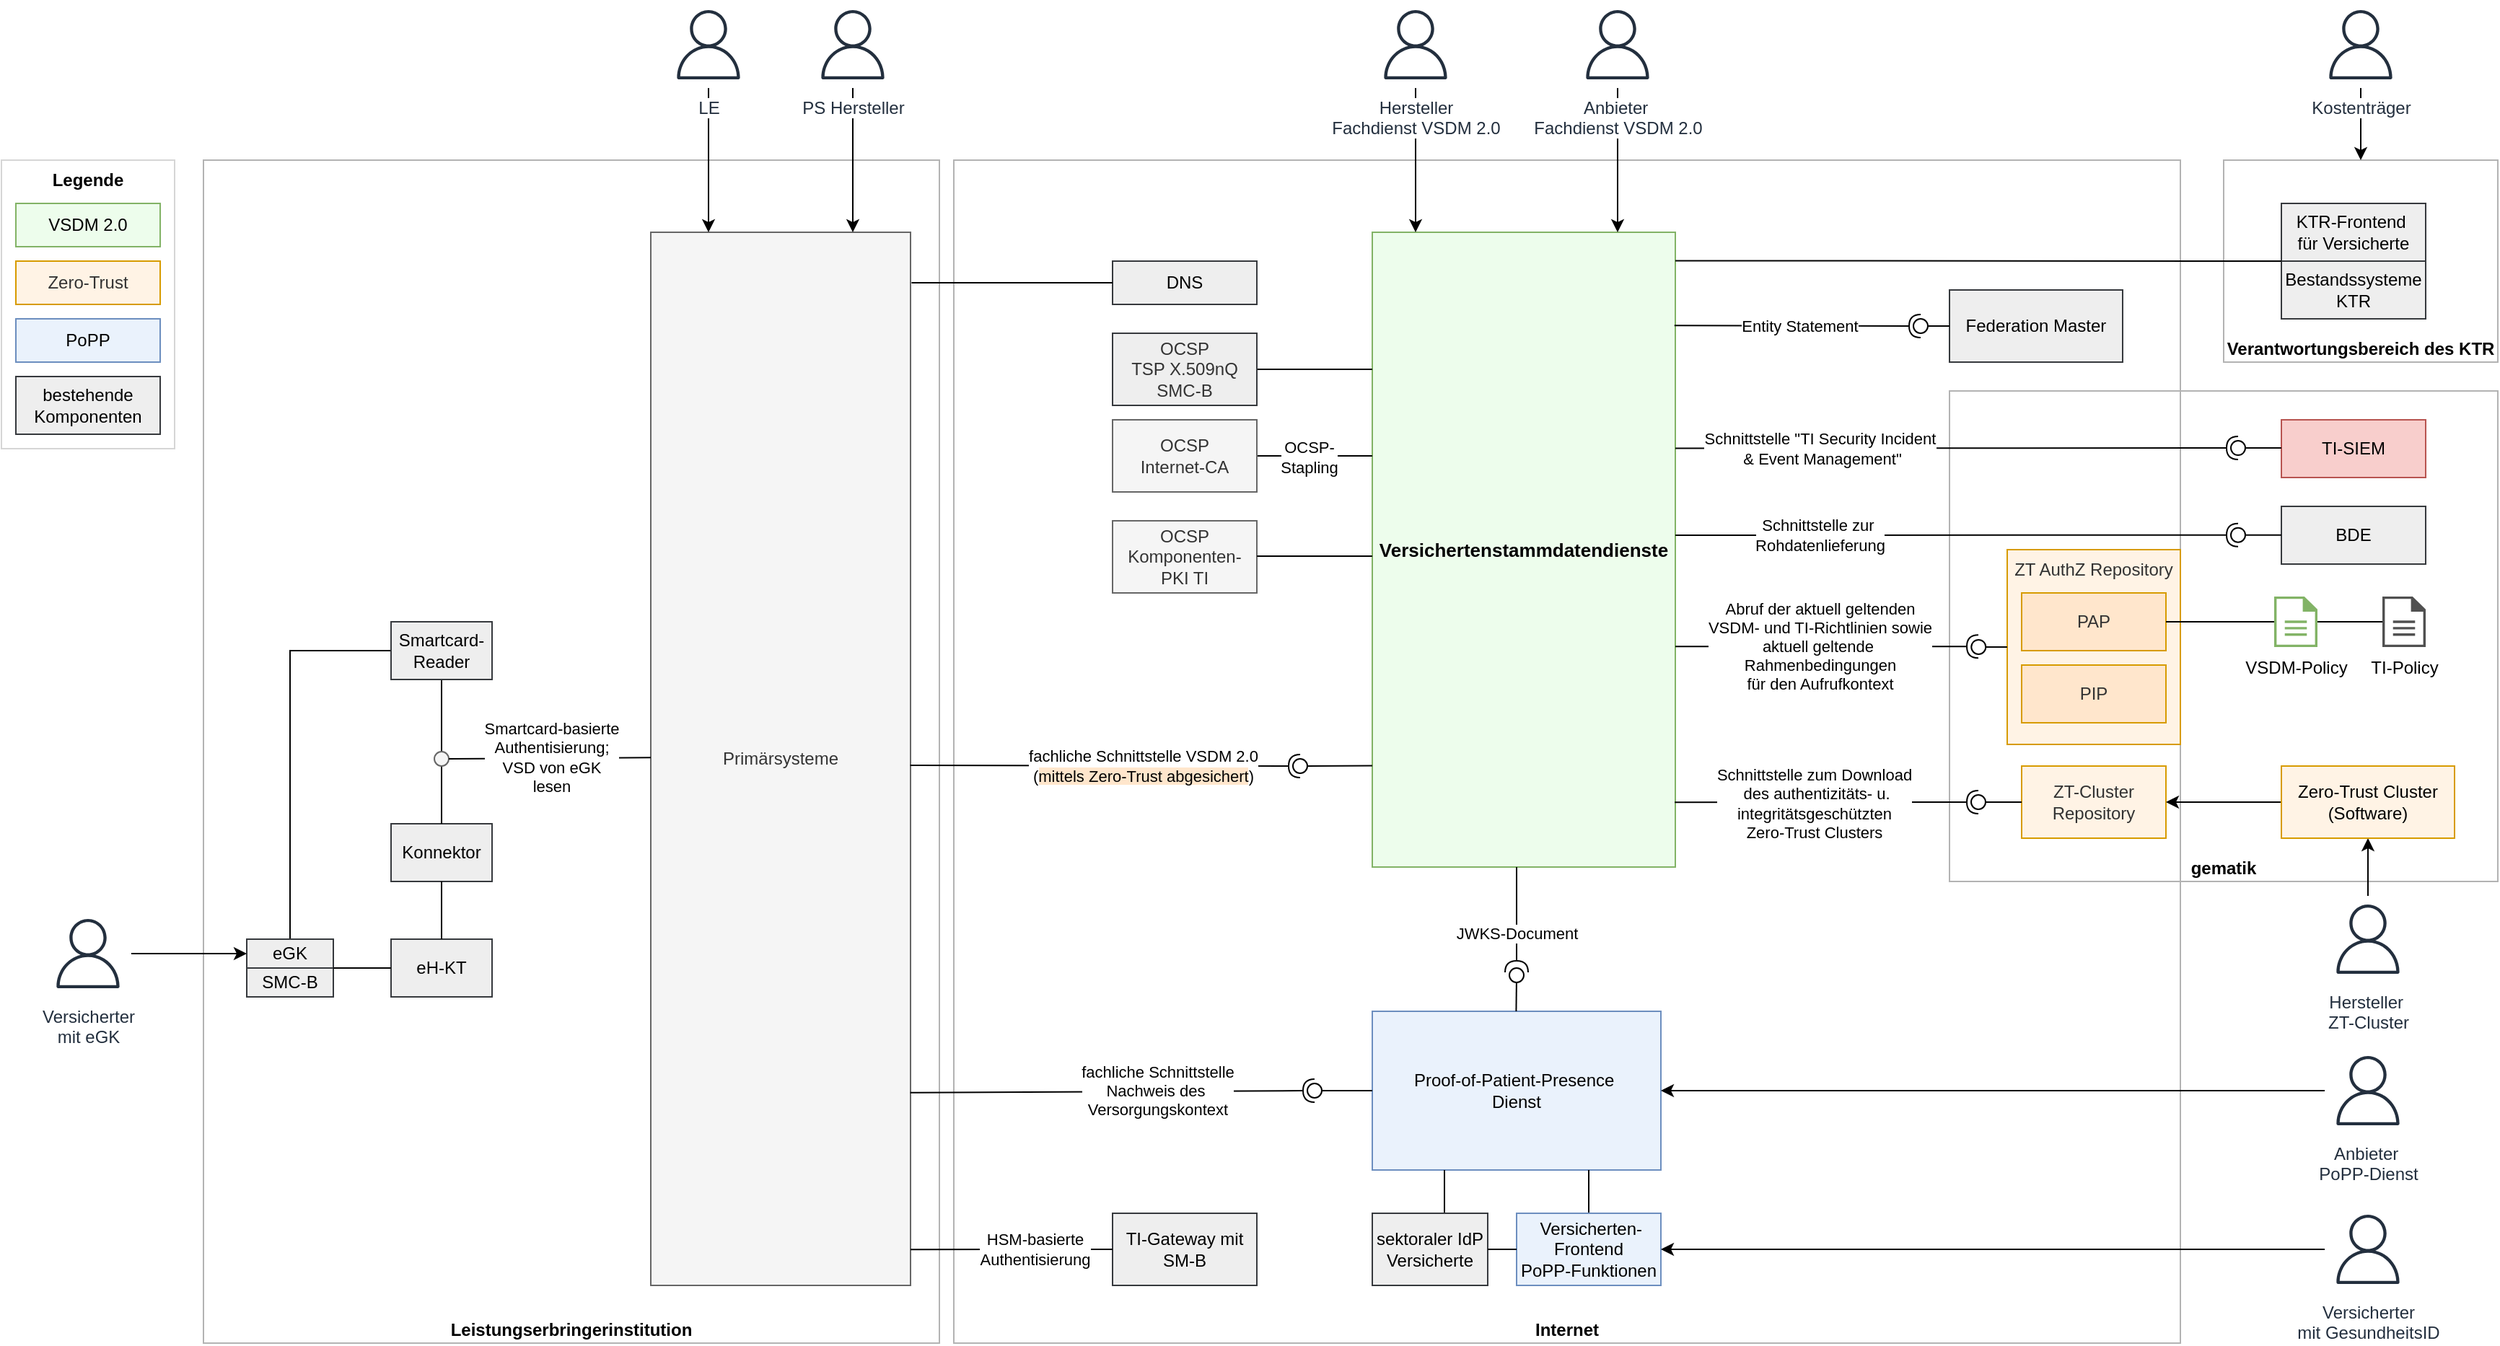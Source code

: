 <?xml version="1.0" encoding="UTF-8"?>
<mxfile version="24.7.17">
  <diagram id="Ito_MyNbZtN8Uy-qMeaC" name="Seite-1">
    <mxGraphModel dx="1659" dy="320" grid="1" gridSize="10" guides="1" tooltips="1" connect="1" arrows="1" fold="1" page="0" pageScale="1" pageWidth="827" pageHeight="1169" math="0" shadow="0">
      <root>
        <mxCell id="0" />
        <mxCell id="1" parent="0" />
        <mxCell id="FyHCh8bEskAlY5_nFXaD-1" value="&lt;b&gt;Internet&lt;/b&gt;" style="rounded=0;whiteSpace=wrap;html=1;fillColor=none;verticalAlign=bottom;strokeColor=#B3B3B3;" parent="1" vertex="1">
          <mxGeometry x="320" y="580" width="850" height="820" as="geometry" />
        </mxCell>
        <mxCell id="7r3_GzcPA1Ff1srK4CZt-50" value="&lt;b&gt;gematik&lt;/b&gt;" style="rounded=0;whiteSpace=wrap;html=1;fillColor=none;verticalAlign=bottom;strokeColor=#B3B3B3;align=center;" parent="1" vertex="1">
          <mxGeometry x="1010" y="740" width="380" height="340" as="geometry" />
        </mxCell>
        <mxCell id="7r3_GzcPA1Ff1srK4CZt-43" value="&lt;b&gt;Leistungserbringerinstitution&lt;/b&gt;" style="rounded=0;whiteSpace=wrap;html=1;fillColor=none;verticalAlign=bottom;strokeColor=#B3B3B3;" parent="1" vertex="1">
          <mxGeometry x="-200" y="580" width="510" height="820" as="geometry" />
        </mxCell>
        <mxCell id="4OYm2e_6WiD1Fyj-02Lt-1" value="&lt;b&gt;Verantwortungsbereich des KTR&lt;/b&gt;" style="rounded=0;whiteSpace=wrap;html=1;fillColor=none;verticalAlign=bottom;strokeColor=#B3B3B3;" parent="1" vertex="1">
          <mxGeometry x="1200" y="580" width="190" height="140" as="geometry" />
        </mxCell>
        <mxCell id="DJ1CTEhH9MOjnAV6Be49-39" value="Primärsysteme" style="rounded=0;whiteSpace=wrap;html=1;fillColor=#f5f5f5;strokeColor=#666666;verticalAlign=middle;fontColor=#333333;" parent="1" vertex="1">
          <mxGeometry x="110" y="630" width="180" height="730" as="geometry" />
        </mxCell>
        <mxCell id="DJ1CTEhH9MOjnAV6Be49-136" value="&lt;b style=&quot;font-size: 13px;&quot;&gt;Versichertenstammdatendienste&lt;/b&gt;" style="rounded=0;whiteSpace=wrap;html=1;fillColor=#EDFDEC;verticalAlign=middle;strokeColor=#82B366;strokeWidth=1;fontSize=13;" parent="1" vertex="1">
          <mxGeometry x="610" y="630" width="210" height="440" as="geometry" />
        </mxCell>
        <mxCell id="DJ1CTEhH9MOjnAV6Be49-88" value="" style="ellipse;whiteSpace=wrap;html=1;align=center;aspect=fixed;fillColor=none;strokeColor=none;resizable=0;perimeter=centerPerimeter;rotatable=0;allowArrows=0;points=[];outlineConnect=1;" parent="1" vertex="1">
          <mxGeometry x="135" y="910" width="10" height="10" as="geometry" />
        </mxCell>
        <mxCell id="DJ1CTEhH9MOjnAV6Be49-121" value="&lt;div&gt;Konnektor&lt;/div&gt;" style="rounded=0;whiteSpace=wrap;html=1;fillColor=#eeeeee;strokeColor=#36393d;" parent="1" vertex="1">
          <mxGeometry x="-70" y="1040" width="70" height="40" as="geometry" />
        </mxCell>
        <mxCell id="eo8h5L6wb77sOftwjsDa-3" value="" style="edgeStyle=orthogonalEdgeStyle;rounded=0;orthogonalLoop=1;jettySize=auto;html=1;entryX=0;entryY=0.5;entryDx=0;entryDy=0;endArrow=none;endFill=0;exitX=0.5;exitY=0;exitDx=0;exitDy=0;" parent="1" source="DJ1CTEhH9MOjnAV6Be49-124" target="eo8h5L6wb77sOftwjsDa-1" edge="1">
          <mxGeometry relative="1" as="geometry">
            <mxPoint x="-190.0" y="960" as="targetPoint" />
            <Array as="points">
              <mxPoint x="-140" y="920" />
            </Array>
            <mxPoint x="-360" y="1030" as="sourcePoint" />
          </mxGeometry>
        </mxCell>
        <mxCell id="DJ1CTEhH9MOjnAV6Be49-124" value="&lt;div&gt;eGK&lt;/div&gt;" style="rounded=0;whiteSpace=wrap;html=1;fillColor=#eeeeee;strokeColor=#36393d;" parent="1" vertex="1">
          <mxGeometry x="-170" y="1120" width="60" height="20" as="geometry" />
        </mxCell>
        <mxCell id="DJ1CTEhH9MOjnAV6Be49-125" value="&lt;div&gt;SMC-B&lt;/div&gt;" style="rounded=0;whiteSpace=wrap;html=1;fillColor=#eeeeee;strokeColor=#36393d;" parent="1" vertex="1">
          <mxGeometry x="-170" y="1140" width="60" height="20" as="geometry" />
        </mxCell>
        <mxCell id="DJ1CTEhH9MOjnAV6Be49-128" value="" style="edgeStyle=orthogonalEdgeStyle;rounded=0;orthogonalLoop=1;jettySize=auto;html=1;endArrow=none;endFill=0;exitX=0.5;exitY=0;exitDx=0;exitDy=0;entryX=0.5;entryY=1;entryDx=0;entryDy=0;" parent="1" source="DJ1CTEhH9MOjnAV6Be49-121" target="apQYNu_TYjRLpaY6OhPT-10" edge="1">
          <mxGeometry relative="1" as="geometry">
            <mxPoint x="90" y="1090" as="sourcePoint" />
            <mxPoint x="35" y="970" as="targetPoint" />
            <Array as="points">
              <mxPoint x="-35" y="1020" />
              <mxPoint x="-35" y="1020" />
            </Array>
          </mxGeometry>
        </mxCell>
        <mxCell id="DJ1CTEhH9MOjnAV6Be49-129" value="&lt;div&gt;TI-Gateway mit SM-B&lt;/div&gt;" style="rounded=0;whiteSpace=wrap;html=1;fillColor=#eeeeee;strokeColor=#36393d;" parent="1" vertex="1">
          <mxGeometry x="430" y="1310" width="100" height="50" as="geometry" />
        </mxCell>
        <mxCell id="DJ1CTEhH9MOjnAV6Be49-150" value="&lt;div&gt;KTR-Frontend&amp;nbsp;&lt;/div&gt;&lt;div&gt;für Versicherte&lt;/div&gt;" style="rounded=0;whiteSpace=wrap;html=1;fillColor=#eeeeee;strokeColor=#36393d;" parent="1" vertex="1">
          <mxGeometry x="1240" y="610" width="100" height="40" as="geometry" />
        </mxCell>
        <mxCell id="5G5OT7JSmFy8RFtV0Rsk-2" value="eH-KT" style="rounded=0;whiteSpace=wrap;html=1;fillColor=#eeeeee;strokeColor=#36393d;" parent="1" vertex="1">
          <mxGeometry x="-70" y="1120" width="70" height="40" as="geometry" />
        </mxCell>
        <mxCell id="_t8oclMrCzKPHawvDF4B-3" value="&lt;div&gt;Bestandssysteme&lt;/div&gt;&lt;div&gt;KTR&lt;/div&gt;" style="rounded=0;whiteSpace=wrap;html=1;fillColor=#eeeeee;strokeColor=#36393d;" parent="1" vertex="1">
          <mxGeometry x="1240" y="650" width="100" height="40" as="geometry" />
        </mxCell>
        <mxCell id="iwv0ETxdwZzR3giWEsvY-16" value="&lt;span style=&quot;font-weight: normal;&quot;&gt;Proof-of-Patient-Presence&amp;nbsp;&lt;/span&gt;&lt;div&gt;&lt;span style=&quot;font-weight: normal;&quot;&gt;Dienst&lt;/span&gt;&lt;/div&gt;" style="rounded=0;whiteSpace=wrap;html=1;fillColor=#EAF2FC;strokeColor=#6c8ebf;verticalAlign=middle;fontStyle=1" parent="1" vertex="1">
          <mxGeometry x="610" y="1170" width="200" height="110" as="geometry" />
        </mxCell>
        <mxCell id="iwv0ETxdwZzR3giWEsvY-18" value="" style="rounded=0;orthogonalLoop=1;jettySize=auto;html=1;endArrow=oval;endFill=0;sketch=0;sourcePerimeterSpacing=0;targetPerimeterSpacing=0;endSize=10;exitX=0;exitY=0.5;exitDx=0;exitDy=0;" parent="1" source="iwv0ETxdwZzR3giWEsvY-16" edge="1">
          <mxGeometry relative="1" as="geometry">
            <mxPoint x="620" y="1224.58" as="sourcePoint" />
            <mxPoint x="570" y="1225" as="targetPoint" />
          </mxGeometry>
        </mxCell>
        <mxCell id="iwv0ETxdwZzR3giWEsvY-19" value="" style="rounded=0;orthogonalLoop=1;jettySize=auto;html=1;endArrow=halfCircle;endFill=0;endSize=6;strokeWidth=1;sketch=0;exitX=0.999;exitY=0.817;exitDx=0;exitDy=0;exitPerimeter=0;" parent="1" source="DJ1CTEhH9MOjnAV6Be49-39" edge="1">
          <mxGeometry relative="1" as="geometry">
            <mxPoint x="290" y="1224" as="sourcePoint" />
            <mxPoint x="570" y="1225" as="targetPoint" />
            <Array as="points" />
          </mxGeometry>
        </mxCell>
        <mxCell id="iwv0ETxdwZzR3giWEsvY-20" value="&lt;div&gt;fachliche Schnittstelle&lt;/div&gt;&lt;div&gt;Nachweis des&amp;nbsp;&lt;div&gt;Versorgungskontext&lt;/div&gt;&lt;/div&gt;" style="edgeLabel;html=1;align=center;verticalAlign=middle;resizable=0;points=[];" parent="iwv0ETxdwZzR3giWEsvY-19" vertex="1" connectable="0">
          <mxGeometry x="-0.055" y="1" relative="1" as="geometry">
            <mxPoint x="38" as="offset" />
          </mxGeometry>
        </mxCell>
        <mxCell id="eo8h5L6wb77sOftwjsDa-4" value="" style="edgeStyle=orthogonalEdgeStyle;rounded=0;orthogonalLoop=1;jettySize=auto;html=1;endArrow=none;endFill=0;entryX=0.5;entryY=0;entryDx=0;entryDy=0;" parent="1" source="eo8h5L6wb77sOftwjsDa-1" target="apQYNu_TYjRLpaY6OhPT-10" edge="1">
          <mxGeometry relative="1" as="geometry">
            <mxPoint x="-85" y="970" as="targetPoint" />
            <Array as="points">
              <mxPoint x="-35" y="950" />
              <mxPoint x="-35" y="950" />
            </Array>
          </mxGeometry>
        </mxCell>
        <mxCell id="eo8h5L6wb77sOftwjsDa-1" value="Smartcard-Reader" style="rounded=0;whiteSpace=wrap;html=1;fillColor=#eeeeee;strokeColor=#36393d;" parent="1" vertex="1">
          <mxGeometry x="-70" y="900" width="70" height="40" as="geometry" />
        </mxCell>
        <mxCell id="PK8wyOWPcJrgQUWyqHeW-10" value="" style="edgeStyle=orthogonalEdgeStyle;rounded=0;orthogonalLoop=1;jettySize=auto;html=1;endArrow=none;endFill=0;entryX=0;entryY=1;entryDx=0;entryDy=0;exitX=1;exitY=0.045;exitDx=0;exitDy=0;exitPerimeter=0;" parent="1" source="DJ1CTEhH9MOjnAV6Be49-136" target="DJ1CTEhH9MOjnAV6Be49-150" edge="1">
          <mxGeometry relative="1" as="geometry">
            <Array as="points">
              <mxPoint x="955" y="650" />
            </Array>
            <mxPoint x="800" y="730" as="targetPoint" />
            <mxPoint x="820" y="680" as="sourcePoint" />
          </mxGeometry>
        </mxCell>
        <mxCell id="PK8wyOWPcJrgQUWyqHeW-22" value="&lt;div style=&quot;color: rgb(51, 51, 51);&quot;&gt;ZT-Cluster&lt;/div&gt;&lt;div style=&quot;color: rgb(51, 51, 51);&quot;&gt;Repository&lt;/div&gt;" style="rounded=0;whiteSpace=wrap;html=1;fillColor=#FFF3E5;strokeColor=#D79B00;" parent="1" vertex="1">
          <mxGeometry x="1060" y="1000" width="100" height="50" as="geometry" />
        </mxCell>
        <mxCell id="PK8wyOWPcJrgQUWyqHeW-27" value="" style="edgeStyle=orthogonalEdgeStyle;rounded=0;orthogonalLoop=1;jettySize=auto;html=1;endArrow=none;endFill=0;exitX=1;exitY=0.5;exitDx=0;exitDy=0;" parent="1" source="PK8wyOWPcJrgQUWyqHeW-28" edge="1">
          <mxGeometry relative="1" as="geometry">
            <mxPoint x="1215" y="1060" as="sourcePoint" />
            <Array as="points">
              <mxPoint x="610" y="725" />
            </Array>
            <mxPoint x="610" y="725" as="targetPoint" />
          </mxGeometry>
        </mxCell>
        <mxCell id="PK8wyOWPcJrgQUWyqHeW-28" value="&lt;div style=&quot;color: rgb(51, 51, 51);&quot;&gt;OCSP&lt;/div&gt;&lt;div style=&quot;color: rgb(51, 51, 51);&quot;&gt;TSP X.509nQ&lt;/div&gt;&lt;div style=&quot;color: rgb(51, 51, 51);&quot;&gt;SMC-B&lt;/div&gt;" style="rounded=0;whiteSpace=wrap;html=1;fillColor=#eeeeee;strokeColor=#36393d;" parent="1" vertex="1">
          <mxGeometry x="430" y="700" width="100" height="50" as="geometry" />
        </mxCell>
        <mxCell id="PK8wyOWPcJrgQUWyqHeW-34" value="&lt;span style=&quot;&quot;&gt;VSDM-Policy&lt;/span&gt;" style="sketch=0;pointerEvents=1;shadow=0;dashed=0;html=1;strokeColor=none;fillColor=#82B366;labelPosition=center;verticalLabelPosition=bottom;verticalAlign=top;outlineConnect=0;align=center;shape=mxgraph.office.concepts.document;labelBackgroundColor=#FFFFFF;" parent="1" vertex="1">
          <mxGeometry x="1235" y="882.5" width="30" height="35" as="geometry" />
        </mxCell>
        <mxCell id="PK8wyOWPcJrgQUWyqHeW-36" value="&lt;div&gt;DNS&lt;/div&gt;" style="rounded=0;whiteSpace=wrap;html=1;fillColor=#eeeeee;strokeColor=#36393d;" parent="1" vertex="1">
          <mxGeometry x="430" y="650" width="100" height="30" as="geometry" />
        </mxCell>
        <mxCell id="PK8wyOWPcJrgQUWyqHeW-37" value="" style="edgeStyle=orthogonalEdgeStyle;rounded=0;orthogonalLoop=1;jettySize=auto;html=1;endArrow=none;endFill=0;entryX=0.75;entryY=1;entryDx=0;entryDy=0;" parent="1" target="iwv0ETxdwZzR3giWEsvY-16" edge="1">
          <mxGeometry relative="1" as="geometry">
            <mxPoint x="810" y="1255" as="targetPoint" />
            <mxPoint x="760" y="1310" as="sourcePoint" />
            <Array as="points">
              <mxPoint x="760" y="1310" />
              <mxPoint x="760" y="1310" />
            </Array>
          </mxGeometry>
        </mxCell>
        <mxCell id="F00vXslu6UJQkv7DA1sc-1" value="&lt;b&gt;Legende&lt;/b&gt;" style="rounded=0;whiteSpace=wrap;html=1;fillColor=none;verticalAlign=top;strokeColor=#D6D6D6;" parent="1" vertex="1">
          <mxGeometry x="-340" y="580" width="120" height="200" as="geometry" />
        </mxCell>
        <mxCell id="F00vXslu6UJQkv7DA1sc-2" value="VSDM 2.0" style="rounded=0;whiteSpace=wrap;html=1;fillColor=#EDFDEC;verticalAlign=middle;strokeColor=#82B366;strokeWidth=1;" parent="1" vertex="1">
          <mxGeometry x="-330" y="610" width="100" height="30" as="geometry" />
        </mxCell>
        <mxCell id="F00vXslu6UJQkv7DA1sc-3" value="&lt;div style=&quot;color: rgb(51, 51, 51);&quot;&gt;Zero-Trust&lt;/div&gt;" style="rounded=0;whiteSpace=wrap;html=1;fillColor=#FFF3E5;strokeColor=#D79B00;verticalAlign=middle;" parent="1" vertex="1">
          <mxGeometry x="-330" y="650" width="100" height="30" as="geometry" />
        </mxCell>
        <mxCell id="F00vXslu6UJQkv7DA1sc-4" value="PoPP" style="rounded=0;whiteSpace=wrap;html=1;fillColor=#EAF2FC;strokeColor=#6c8ebf;verticalAlign=middle;" parent="1" vertex="1">
          <mxGeometry x="-330" y="690" width="100" height="30" as="geometry" />
        </mxCell>
        <mxCell id="F00vXslu6UJQkv7DA1sc-5" value="&lt;div&gt;bestehende&lt;/div&gt;&lt;div&gt;Komponenten&lt;/div&gt;" style="rounded=0;whiteSpace=wrap;html=1;fillColor=#eeeeee;strokeColor=#36393d;verticalAlign=middle;" parent="1" vertex="1">
          <mxGeometry x="-330" y="730" width="100" height="40" as="geometry" />
        </mxCell>
        <mxCell id="xw6-G3KP_joXvZ01hYXk-2" value="" style="edgeStyle=orthogonalEdgeStyle;rounded=0;orthogonalLoop=1;jettySize=auto;html=1;endArrow=none;endFill=0;entryX=0.25;entryY=1;entryDx=0;entryDy=0;exitX=0.5;exitY=0;exitDx=0;exitDy=0;" parent="1" target="iwv0ETxdwZzR3giWEsvY-16" edge="1">
          <mxGeometry relative="1" as="geometry">
            <mxPoint x="810" y="1190" as="targetPoint" />
            <mxPoint x="650" y="1310" as="sourcePoint" />
            <Array as="points">
              <mxPoint x="660" y="1310" />
            </Array>
          </mxGeometry>
        </mxCell>
        <mxCell id="7r3_GzcPA1Ff1srK4CZt-14" value="&lt;div&gt;&amp;nbsp;Versicherten-Frontend&lt;/div&gt;&lt;div&gt;&lt;span style=&quot;background-color: initial;&quot;&gt;PoPP-&lt;/span&gt;Funktionen&lt;/div&gt;" style="rounded=0;whiteSpace=wrap;html=1;fillColor=#EAF2FC;strokeColor=#6C8EBF;" parent="1" vertex="1">
          <mxGeometry x="710" y="1310" width="100" height="50" as="geometry" />
        </mxCell>
        <mxCell id="7r3_GzcPA1Ff1srK4CZt-15" value="&lt;div&gt;sektoraler&amp;nbsp;&lt;span style=&quot;background-color: initial;&quot;&gt;IdP&lt;/span&gt;&lt;/div&gt;&lt;div&gt;Versicherte&lt;/div&gt;" style="rounded=0;whiteSpace=wrap;html=1;fillColor=#eeeeee;strokeColor=#36393d;" parent="1" vertex="1">
          <mxGeometry x="610" y="1310" width="80" height="50" as="geometry" />
        </mxCell>
        <mxCell id="7r3_GzcPA1Ff1srK4CZt-16" value="" style="edgeStyle=orthogonalEdgeStyle;rounded=0;orthogonalLoop=1;jettySize=auto;html=1;endArrow=none;endFill=0;" parent="1" source="7r3_GzcPA1Ff1srK4CZt-14" target="7r3_GzcPA1Ff1srK4CZt-15" edge="1">
          <mxGeometry relative="1" as="geometry" />
        </mxCell>
        <mxCell id="7r3_GzcPA1Ff1srK4CZt-41" value="" style="edgeStyle=orthogonalEdgeStyle;rounded=0;orthogonalLoop=1;jettySize=auto;html=1;entryX=0.5;entryY=1;entryDx=0;entryDy=0;" parent="1" source="7r3_GzcPA1Ff1srK4CZt-20" target="7r3_GzcPA1Ff1srK4CZt-38" edge="1">
          <mxGeometry relative="1" as="geometry">
            <mxPoint x="1450" y="940" as="targetPoint" />
          </mxGeometry>
        </mxCell>
        <mxCell id="7r3_GzcPA1Ff1srK4CZt-20" value="&lt;span style=&quot;background-color: rgb(255, 255, 255);&quot;&gt;Hersteller&amp;nbsp;&lt;/span&gt;&lt;div&gt;&lt;span style=&quot;background-color: rgb(255, 255, 255);&quot;&gt;ZT-Cluster&lt;/span&gt;&lt;/div&gt;" style="sketch=0;outlineConnect=0;fontColor=#232F3E;gradientColor=none;strokeColor=#232F3E;fillColor=#ffffff;dashed=0;verticalLabelPosition=bottom;verticalAlign=top;align=center;html=1;fontSize=12;fontStyle=0;aspect=fixed;shape=mxgraph.aws4.resourceIcon;resIcon=mxgraph.aws4.user;" parent="1" vertex="1">
          <mxGeometry x="1270" y="1090" width="60" height="60" as="geometry" />
        </mxCell>
        <mxCell id="7r3_GzcPA1Ff1srK4CZt-22" value="" style="edgeStyle=orthogonalEdgeStyle;rounded=0;orthogonalLoop=1;jettySize=auto;html=1;" parent="1" source="7r3_GzcPA1Ff1srK4CZt-21" edge="1">
          <mxGeometry relative="1" as="geometry">
            <mxPoint x="780" y="630" as="targetPoint" />
          </mxGeometry>
        </mxCell>
        <mxCell id="7r3_GzcPA1Ff1srK4CZt-21" value="&lt;span style=&quot;background-color: rgb(255, 255, 255);&quot;&gt;Anbieter&amp;nbsp;&lt;/span&gt;&lt;div&gt;&lt;span style=&quot;background-color: rgb(255, 255, 255);&quot;&gt;Fachdienst VSDM 2.0&lt;/span&gt;&lt;/div&gt;" style="sketch=0;outlineConnect=0;fontColor=#232F3E;gradientColor=none;strokeColor=#232F3E;fillColor=#ffffff;dashed=0;verticalLabelPosition=bottom;verticalAlign=top;align=center;html=1;fontSize=12;fontStyle=0;aspect=fixed;shape=mxgraph.aws4.resourceIcon;resIcon=mxgraph.aws4.user;" parent="1" vertex="1">
          <mxGeometry x="750" y="470" width="60" height="60" as="geometry" />
        </mxCell>
        <mxCell id="7r3_GzcPA1Ff1srK4CZt-23" value="" style="edgeStyle=orthogonalEdgeStyle;rounded=0;orthogonalLoop=1;jettySize=auto;html=1;" parent="1" source="7r3_GzcPA1Ff1srK4CZt-24" edge="1">
          <mxGeometry relative="1" as="geometry">
            <mxPoint x="150" y="630" as="targetPoint" />
          </mxGeometry>
        </mxCell>
        <mxCell id="7r3_GzcPA1Ff1srK4CZt-24" value="&lt;span style=&quot;background-color: rgb(255, 255, 255);&quot;&gt;LE&lt;/span&gt;" style="sketch=0;outlineConnect=0;fontColor=#232F3E;gradientColor=none;strokeColor=#232F3E;fillColor=#ffffff;dashed=0;verticalLabelPosition=bottom;verticalAlign=top;align=center;html=1;fontSize=12;fontStyle=0;aspect=fixed;shape=mxgraph.aws4.resourceIcon;resIcon=mxgraph.aws4.user;" parent="1" vertex="1">
          <mxGeometry x="120" y="470" width="60" height="60" as="geometry" />
        </mxCell>
        <mxCell id="7r3_GzcPA1Ff1srK4CZt-25" value="" style="edgeStyle=orthogonalEdgeStyle;rounded=0;orthogonalLoop=1;jettySize=auto;html=1;" parent="1" source="7r3_GzcPA1Ff1srK4CZt-26" edge="1">
          <mxGeometry relative="1" as="geometry">
            <mxPoint x="250" y="630" as="targetPoint" />
          </mxGeometry>
        </mxCell>
        <mxCell id="7r3_GzcPA1Ff1srK4CZt-26" value="&lt;span style=&quot;background-color: rgb(255, 255, 255);&quot;&gt;PS Hersteller&lt;/span&gt;" style="sketch=0;outlineConnect=0;fontColor=#232F3E;gradientColor=none;strokeColor=#232F3E;fillColor=#ffffff;dashed=0;verticalLabelPosition=bottom;verticalAlign=top;align=center;html=1;fontSize=12;fontStyle=0;aspect=fixed;shape=mxgraph.aws4.resourceIcon;resIcon=mxgraph.aws4.user;" parent="1" vertex="1">
          <mxGeometry x="220" y="470" width="60" height="60" as="geometry" />
        </mxCell>
        <mxCell id="7r3_GzcPA1Ff1srK4CZt-30" value="" style="edgeStyle=orthogonalEdgeStyle;rounded=0;orthogonalLoop=1;jettySize=auto;html=1;entryX=1;entryY=0.5;entryDx=0;entryDy=0;" parent="1" source="7r3_GzcPA1Ff1srK4CZt-27" target="7r3_GzcPA1Ff1srK4CZt-14" edge="1">
          <mxGeometry relative="1" as="geometry">
            <mxPoint x="860" y="1335" as="targetPoint" />
          </mxGeometry>
        </mxCell>
        <mxCell id="7r3_GzcPA1Ff1srK4CZt-27" value="&lt;span style=&quot;background-color: rgb(255, 255, 255);&quot;&gt;Versicherter&lt;/span&gt;&lt;div&gt;&lt;span style=&quot;background-color: rgb(255, 255, 255);&quot;&gt;mit GesundheitsID&lt;/span&gt;&lt;/div&gt;" style="sketch=0;outlineConnect=0;fontColor=#232F3E;gradientColor=none;strokeColor=#232F3E;fillColor=#ffffff;dashed=0;verticalLabelPosition=bottom;verticalAlign=top;align=center;html=1;fontSize=12;fontStyle=0;aspect=fixed;shape=mxgraph.aws4.resourceIcon;resIcon=mxgraph.aws4.user;" parent="1" vertex="1">
          <mxGeometry x="1270" y="1305" width="60" height="60" as="geometry" />
        </mxCell>
        <mxCell id="7r3_GzcPA1Ff1srK4CZt-32" value="" style="edgeStyle=orthogonalEdgeStyle;rounded=0;orthogonalLoop=1;jettySize=auto;html=1;entryX=0;entryY=0.5;entryDx=0;entryDy=0;" parent="1" source="7r3_GzcPA1Ff1srK4CZt-31" target="DJ1CTEhH9MOjnAV6Be49-124" edge="1">
          <mxGeometry relative="1" as="geometry" />
        </mxCell>
        <mxCell id="7r3_GzcPA1Ff1srK4CZt-31" value="&lt;span style=&quot;background-color: rgb(255, 255, 255);&quot;&gt;Versicherter&lt;/span&gt;&lt;div&gt;&lt;span style=&quot;background-color: rgb(255, 255, 255);&quot;&gt;mit eGK&lt;/span&gt;&lt;/div&gt;" style="sketch=0;outlineConnect=0;fontColor=#232F3E;gradientColor=none;strokeColor=#232F3E;fillColor=#ffffff;dashed=0;verticalLabelPosition=bottom;verticalAlign=top;align=center;html=1;fontSize=12;fontStyle=0;aspect=fixed;shape=mxgraph.aws4.resourceIcon;resIcon=mxgraph.aws4.user;" parent="1" vertex="1">
          <mxGeometry x="-310" y="1100" width="60" height="60" as="geometry" />
        </mxCell>
        <mxCell id="7r3_GzcPA1Ff1srK4CZt-35" value="" style="edgeStyle=orthogonalEdgeStyle;rounded=0;orthogonalLoop=1;jettySize=auto;html=1;entryX=1;entryY=0.5;entryDx=0;entryDy=0;" parent="1" source="7r3_GzcPA1Ff1srK4CZt-33" target="iwv0ETxdwZzR3giWEsvY-16" edge="1">
          <mxGeometry relative="1" as="geometry">
            <mxPoint x="880" y="1230.0" as="targetPoint" />
          </mxGeometry>
        </mxCell>
        <mxCell id="7r3_GzcPA1Ff1srK4CZt-33" value="&lt;span style=&quot;background-color: rgb(255, 255, 255);&quot;&gt;Anbieter&amp;nbsp;&lt;/span&gt;&lt;div&gt;&lt;span style=&quot;background-color: rgb(255, 255, 255);&quot;&gt;PoPP-Dienst&lt;/span&gt;&lt;/div&gt;" style="sketch=0;outlineConnect=0;fontColor=#232F3E;gradientColor=none;strokeColor=#232F3E;fillColor=#ffffff;dashed=0;verticalLabelPosition=bottom;verticalAlign=top;align=center;html=1;fontSize=12;fontStyle=0;aspect=fixed;shape=mxgraph.aws4.resourceIcon;resIcon=mxgraph.aws4.user;" parent="1" vertex="1">
          <mxGeometry x="1270" y="1195" width="60" height="60" as="geometry" />
        </mxCell>
        <mxCell id="7r3_GzcPA1Ff1srK4CZt-36" value="" style="edgeStyle=orthogonalEdgeStyle;rounded=0;orthogonalLoop=1;jettySize=auto;html=1;entryX=0.5;entryY=0;entryDx=0;entryDy=0;" parent="1" source="7r3_GzcPA1Ff1srK4CZt-37" target="4OYm2e_6WiD1Fyj-02Lt-1" edge="1">
          <mxGeometry relative="1" as="geometry">
            <mxPoint x="1451" y="600" as="targetPoint" />
          </mxGeometry>
        </mxCell>
        <mxCell id="7r3_GzcPA1Ff1srK4CZt-37" value="&lt;span style=&quot;background-color: rgb(255, 255, 255);&quot;&gt;Kostenträger&lt;/span&gt;" style="sketch=0;outlineConnect=0;fontColor=#232F3E;gradientColor=none;strokeColor=#232F3E;fillColor=#ffffff;dashed=0;verticalLabelPosition=bottom;verticalAlign=top;align=center;html=1;fontSize=12;fontStyle=0;aspect=fixed;shape=mxgraph.aws4.resourceIcon;resIcon=mxgraph.aws4.user;" parent="1" vertex="1">
          <mxGeometry x="1265" y="470" width="60" height="60" as="geometry" />
        </mxCell>
        <mxCell id="7r3_GzcPA1Ff1srK4CZt-39" value="" style="edgeStyle=orthogonalEdgeStyle;rounded=0;orthogonalLoop=1;jettySize=auto;html=1;" parent="1" source="7r3_GzcPA1Ff1srK4CZt-38" target="PK8wyOWPcJrgQUWyqHeW-22" edge="1">
          <mxGeometry relative="1" as="geometry" />
        </mxCell>
        <mxCell id="7r3_GzcPA1Ff1srK4CZt-38" value="&lt;div&gt;&lt;span style=&quot;background-color: initial;&quot;&gt;Zero-Trust Cluster&lt;/span&gt;&lt;br&gt;&lt;/div&gt;&lt;div&gt;&lt;span style=&quot;background-color: initial;&quot;&gt;(Software)&lt;/span&gt;&lt;/div&gt;" style="rounded=0;whiteSpace=wrap;html=1;align=center;verticalAlign=middle;fillColor=#fff3e5;strokeColor=#d79b00;" parent="1" vertex="1">
          <mxGeometry x="1240" y="1000" width="120" height="50" as="geometry" />
        </mxCell>
        <mxCell id="7r3_GzcPA1Ff1srK4CZt-44" value="" style="edgeStyle=orthogonalEdgeStyle;rounded=0;orthogonalLoop=1;jettySize=auto;html=1;endArrow=none;endFill=0;exitX=0;exitY=0.5;exitDx=0;exitDy=0;entryX=1;entryY=0.966;entryDx=0;entryDy=0;entryPerimeter=0;" parent="1" source="DJ1CTEhH9MOjnAV6Be49-129" target="DJ1CTEhH9MOjnAV6Be49-39" edge="1">
          <mxGeometry relative="1" as="geometry">
            <mxPoint x="255" y="1370" as="sourcePoint" />
            <mxPoint x="255" y="1300" as="targetPoint" />
            <Array as="points" />
          </mxGeometry>
        </mxCell>
        <mxCell id="7r3_GzcPA1Ff1srK4CZt-45" value="HSM-basierte&lt;div&gt;Authentisierung&lt;/div&gt;" style="edgeLabel;html=1;align=center;verticalAlign=middle;resizable=0;points=[];" parent="7r3_GzcPA1Ff1srK4CZt-44" vertex="1" connectable="0">
          <mxGeometry x="-0.032" relative="1" as="geometry">
            <mxPoint x="14" as="offset" />
          </mxGeometry>
        </mxCell>
        <mxCell id="7r3_GzcPA1Ff1srK4CZt-48" value="&lt;div&gt;TI-SIEM&lt;/div&gt;" style="rounded=0;whiteSpace=wrap;html=1;fillColor=#f8cecc;strokeColor=#b85450;" parent="1" vertex="1">
          <mxGeometry x="1240" y="760" width="100" height="40" as="geometry" />
        </mxCell>
        <mxCell id="7r3_GzcPA1Ff1srK4CZt-49" value="&lt;div&gt;BDE&lt;/div&gt;" style="rounded=0;whiteSpace=wrap;html=1;fillColor=#eeeeee;strokeColor=#36393d;" parent="1" vertex="1">
          <mxGeometry x="1240" y="820" width="100" height="40" as="geometry" />
        </mxCell>
        <mxCell id="7r3_GzcPA1Ff1srK4CZt-54" value="" style="rounded=0;orthogonalLoop=1;jettySize=auto;html=1;endArrow=oval;endFill=0;sketch=0;sourcePerimeterSpacing=0;targetPerimeterSpacing=0;endSize=10;exitX=0;exitY=0.704;exitDx=0;exitDy=0;exitPerimeter=0;" parent="1" edge="1">
          <mxGeometry relative="1" as="geometry">
            <mxPoint x="610" y="999.76" as="sourcePoint" />
            <mxPoint x="560" y="1000" as="targetPoint" />
          </mxGeometry>
        </mxCell>
        <mxCell id="7r3_GzcPA1Ff1srK4CZt-55" value="" style="rounded=0;orthogonalLoop=1;jettySize=auto;html=1;endArrow=halfCircle;endFill=0;endSize=6;strokeWidth=1;sketch=0;exitX=0.999;exitY=0.424;exitDx=0;exitDy=0;exitPerimeter=0;" parent="1" edge="1">
          <mxGeometry relative="1" as="geometry">
            <mxPoint x="289.82" y="999.52" as="sourcePoint" />
            <mxPoint x="560" y="1000" as="targetPoint" />
            <Array as="points" />
          </mxGeometry>
        </mxCell>
        <mxCell id="7r3_GzcPA1Ff1srK4CZt-56" value="&lt;div&gt;&lt;div&gt;fachliche Schnittstelle VSDM 2.0&lt;/div&gt;(&lt;span style=&quot;background-color: rgb(255, 230, 204);&quot;&gt;mittels &lt;font style=&quot;&quot;&gt;Zero-Trust&lt;/font&gt; abgesichert&lt;/span&gt;)&lt;/div&gt;" style="edgeLabel;html=1;align=center;verticalAlign=middle;resizable=0;points=[];" parent="7r3_GzcPA1Ff1srK4CZt-55" vertex="1" connectable="0">
          <mxGeometry x="-0.055" y="1" relative="1" as="geometry">
            <mxPoint x="33" y="1" as="offset" />
          </mxGeometry>
        </mxCell>
        <mxCell id="7r3_GzcPA1Ff1srK4CZt-57" value="" style="edgeStyle=orthogonalEdgeStyle;rounded=0;orthogonalLoop=1;jettySize=auto;html=1;endArrow=none;endFill=0;startArrow=none;startFill=0;exitX=0;exitY=0.5;exitDx=0;exitDy=0;entryX=1.004;entryY=0.048;entryDx=0;entryDy=0;entryPerimeter=0;" parent="1" source="PK8wyOWPcJrgQUWyqHeW-36" target="DJ1CTEhH9MOjnAV6Be49-39" edge="1">
          <mxGeometry relative="1" as="geometry">
            <mxPoint x="430" y="679.68" as="sourcePoint" />
            <mxPoint x="290.18" y="679.72" as="targetPoint" />
          </mxGeometry>
        </mxCell>
        <mxCell id="apQYNu_TYjRLpaY6OhPT-9" value="" style="edgeStyle=orthogonalEdgeStyle;rounded=0;orthogonalLoop=1;jettySize=auto;html=1;endArrow=none;endFill=0;" parent="1" source="apQYNu_TYjRLpaY6OhPT-2" target="PK8wyOWPcJrgQUWyqHeW-34" edge="1">
          <mxGeometry relative="1" as="geometry" />
        </mxCell>
        <mxCell id="apQYNu_TYjRLpaY6OhPT-2" value="TI-Policy" style="sketch=0;pointerEvents=1;shadow=0;dashed=0;html=1;strokeColor=none;fillColor=#505050;labelPosition=center;verticalLabelPosition=bottom;verticalAlign=top;outlineConnect=0;align=center;shape=mxgraph.office.concepts.document;" parent="1" vertex="1">
          <mxGeometry x="1310" y="882.5" width="30" height="35" as="geometry" />
        </mxCell>
        <mxCell id="apQYNu_TYjRLpaY6OhPT-10" value="" style="ellipse;whiteSpace=wrap;html=1;aspect=fixed;fillColor=#f5f5f5;fontColor=#333333;strokeColor=#666666;" parent="1" vertex="1">
          <mxGeometry x="-40" y="990" width="10" height="10" as="geometry" />
        </mxCell>
        <mxCell id="apQYNu_TYjRLpaY6OhPT-11" value="" style="endArrow=none;html=1;rounded=0;exitX=1;exitY=0.5;exitDx=0;exitDy=0;entryX=0;entryY=0.718;entryDx=0;entryDy=0;entryPerimeter=0;" parent="1" source="apQYNu_TYjRLpaY6OhPT-10" edge="1">
          <mxGeometry width="50" height="50" relative="1" as="geometry">
            <mxPoint x="40" y="1040" as="sourcePoint" />
            <mxPoint x="110" y="994.14" as="targetPoint" />
          </mxGeometry>
        </mxCell>
        <mxCell id="apQYNu_TYjRLpaY6OhPT-12" value="Smartcard-basierte&lt;div&gt;Authentisierung;&lt;/div&gt;&lt;div&gt;VSD von eGK&lt;div&gt;lesen&lt;/div&gt;&lt;/div&gt;" style="edgeLabel;html=1;align=center;verticalAlign=middle;resizable=0;points=[];" parent="apQYNu_TYjRLpaY6OhPT-11" vertex="1" connectable="0">
          <mxGeometry x="0.017" y="1" relative="1" as="geometry">
            <mxPoint as="offset" />
          </mxGeometry>
        </mxCell>
        <mxCell id="apQYNu_TYjRLpaY6OhPT-13" value="" style="endArrow=none;html=1;rounded=0;entryX=0;entryY=0.5;entryDx=0;entryDy=0;exitX=1;exitY=0;exitDx=0;exitDy=0;" parent="1" source="DJ1CTEhH9MOjnAV6Be49-125" target="5G5OT7JSmFy8RFtV0Rsk-2" edge="1">
          <mxGeometry width="50" height="50" relative="1" as="geometry">
            <mxPoint x="-190" y="1130" as="sourcePoint" />
            <mxPoint x="-140" y="1080" as="targetPoint" />
          </mxGeometry>
        </mxCell>
        <mxCell id="apQYNu_TYjRLpaY6OhPT-14" value="" style="endArrow=none;html=1;rounded=0;entryX=0.5;entryY=1;entryDx=0;entryDy=0;exitX=0.5;exitY=0;exitDx=0;exitDy=0;" parent="1" source="5G5OT7JSmFy8RFtV0Rsk-2" target="DJ1CTEhH9MOjnAV6Be49-121" edge="1">
          <mxGeometry width="50" height="50" relative="1" as="geometry">
            <mxPoint x="-100" y="1150" as="sourcePoint" />
            <mxPoint x="-60" y="1150" as="targetPoint" />
          </mxGeometry>
        </mxCell>
        <mxCell id="reh_UI2RWjLL0A5mIvGm-1" value="" style="rounded=0;orthogonalLoop=1;jettySize=auto;html=1;endArrow=halfCircle;endFill=0;endSize=6;strokeWidth=1;sketch=0;exitX=0.998;exitY=0.898;exitDx=0;exitDy=0;exitPerimeter=0;" parent="1" source="DJ1CTEhH9MOjnAV6Be49-136" edge="1">
          <mxGeometry relative="1" as="geometry">
            <mxPoint x="1020" y="1045" as="sourcePoint" />
            <mxPoint x="1030" y="1025" as="targetPoint" />
          </mxGeometry>
        </mxCell>
        <mxCell id="dZ_cOnkLYJOFjsLMZ4Mg-4" value="Schnittstelle zum Download&lt;div&gt;&amp;nbsp;des authentizitäts- u.&lt;div&gt;integritätsgeschützten&lt;/div&gt;&lt;div&gt;Zero-Trust Clusters&lt;/div&gt;&lt;/div&gt;" style="edgeLabel;html=1;align=center;verticalAlign=middle;resizable=0;points=[];" parent="reh_UI2RWjLL0A5mIvGm-1" vertex="1" connectable="0">
          <mxGeometry x="-0.084" y="-1" relative="1" as="geometry">
            <mxPoint as="offset" />
          </mxGeometry>
        </mxCell>
        <mxCell id="reh_UI2RWjLL0A5mIvGm-3" value="" style="ellipse;whiteSpace=wrap;html=1;align=center;aspect=fixed;fillColor=none;strokeColor=none;resizable=0;perimeter=centerPerimeter;rotatable=0;allowArrows=0;points=[];outlineConnect=1;" parent="1" vertex="1">
          <mxGeometry x="995" y="1040" width="10" height="10" as="geometry" />
        </mxCell>
        <mxCell id="reh_UI2RWjLL0A5mIvGm-6" value="" style="rounded=0;orthogonalLoop=1;jettySize=auto;html=1;endArrow=halfCircle;endFill=0;endSize=6;strokeWidth=1;sketch=0;exitX=0.998;exitY=0.898;exitDx=0;exitDy=0;exitPerimeter=0;" parent="1" edge="1">
          <mxGeometry relative="1" as="geometry">
            <mxPoint x="820" y="917.1" as="sourcePoint" />
            <mxPoint x="1030" y="917.1" as="targetPoint" />
          </mxGeometry>
        </mxCell>
        <mxCell id="dZ_cOnkLYJOFjsLMZ4Mg-3" value="Abruf der aktuell geltenden &lt;br&gt;VSDM- und TI-Richtlinien sowie&lt;div&gt;aktuell geltende&amp;nbsp;&lt;/div&gt;&lt;div&gt;Rahmenbedingungen&lt;/div&gt;&lt;div&gt;für den Aufrufkontext&lt;/div&gt;" style="edgeLabel;html=1;align=center;verticalAlign=middle;resizable=0;points=[];" parent="reh_UI2RWjLL0A5mIvGm-6" vertex="1" connectable="0">
          <mxGeometry x="-0.048" relative="1" as="geometry">
            <mxPoint as="offset" />
          </mxGeometry>
        </mxCell>
        <mxCell id="reh_UI2RWjLL0A5mIvGm-8" value="" style="rounded=0;orthogonalLoop=1;jettySize=auto;html=1;endArrow=halfCircle;endFill=0;endSize=6;strokeWidth=1;sketch=0;" parent="1" edge="1">
          <mxGeometry relative="1" as="geometry">
            <mxPoint x="820" y="840" as="sourcePoint" />
            <mxPoint x="1210" y="839.83" as="targetPoint" />
          </mxGeometry>
        </mxCell>
        <mxCell id="dZ_cOnkLYJOFjsLMZ4Mg-5" value="Schnittstelle zur&amp;nbsp;&lt;br&gt;Rohdatenlieferung" style="edgeLabel;html=1;align=center;verticalAlign=middle;resizable=0;points=[];" parent="reh_UI2RWjLL0A5mIvGm-8" vertex="1" connectable="0">
          <mxGeometry x="-0.487" relative="1" as="geometry">
            <mxPoint as="offset" />
          </mxGeometry>
        </mxCell>
        <mxCell id="reh_UI2RWjLL0A5mIvGm-9" value="" style="rounded=0;orthogonalLoop=1;jettySize=auto;html=1;endArrow=oval;endFill=0;sketch=0;sourcePerimeterSpacing=0;targetPerimeterSpacing=0;endSize=10;exitX=0;exitY=0.5;exitDx=0;exitDy=0;entryX=0.1;entryY=0.838;entryDx=0;entryDy=0;entryPerimeter=0;" parent="1" edge="1">
          <mxGeometry relative="1" as="geometry">
            <mxPoint x="1240" y="839.83" as="sourcePoint" />
            <mxPoint x="1210" y="839.83" as="targetPoint" />
          </mxGeometry>
        </mxCell>
        <mxCell id="reh_UI2RWjLL0A5mIvGm-10" value="" style="rounded=0;orthogonalLoop=1;jettySize=auto;html=1;endArrow=halfCircle;endFill=0;endSize=6;strokeWidth=1;sketch=0;" parent="1" edge="1">
          <mxGeometry relative="1" as="geometry">
            <mxPoint x="820" y="779.69" as="sourcePoint" />
            <mxPoint x="1210" y="779.52" as="targetPoint" />
          </mxGeometry>
        </mxCell>
        <mxCell id="dZ_cOnkLYJOFjsLMZ4Mg-6" value="Schnittstelle &quot;TI Security Incident&lt;br&gt;&amp;nbsp;&amp;amp; Event Management&quot;" style="edgeLabel;html=1;align=center;verticalAlign=middle;resizable=0;points=[];" parent="reh_UI2RWjLL0A5mIvGm-10" vertex="1" connectable="0">
          <mxGeometry x="-0.559" y="1" relative="1" as="geometry">
            <mxPoint x="14" y="1" as="offset" />
          </mxGeometry>
        </mxCell>
        <mxCell id="reh_UI2RWjLL0A5mIvGm-11" value="" style="rounded=0;orthogonalLoop=1;jettySize=auto;html=1;endArrow=oval;endFill=0;sketch=0;sourcePerimeterSpacing=0;targetPerimeterSpacing=0;endSize=10;exitX=0;exitY=0.5;exitDx=0;exitDy=0;entryX=0.1;entryY=0.838;entryDx=0;entryDy=0;entryPerimeter=0;" parent="1" edge="1">
          <mxGeometry relative="1" as="geometry">
            <mxPoint x="1240" y="779.52" as="sourcePoint" />
            <mxPoint x="1210" y="779.52" as="targetPoint" />
          </mxGeometry>
        </mxCell>
        <mxCell id="B_xU9sxcOr1K7oJGHVKE-1" value="" style="rounded=0;orthogonalLoop=1;jettySize=auto;html=1;endArrow=oval;endFill=0;sketch=0;sourcePerimeterSpacing=0;targetPerimeterSpacing=0;endSize=10;exitX=0;exitY=0.5;exitDx=0;exitDy=0;entryX=0.1;entryY=0.838;entryDx=0;entryDy=0;entryPerimeter=0;" parent="1" edge="1">
          <mxGeometry relative="1" as="geometry">
            <mxPoint x="1060" y="1025" as="sourcePoint" />
            <mxPoint x="1030" y="1025" as="targetPoint" />
          </mxGeometry>
        </mxCell>
        <mxCell id="JAzlK_3H2ynIcp84bd6M-1" value="&lt;div style=&quot;color: rgb(51, 51, 51);&quot;&gt;ZT AuthZ Repository&lt;/div&gt;" style="rounded=0;whiteSpace=wrap;html=1;fillColor=#FFF3E5;strokeColor=#D79B00;verticalAlign=top;" parent="1" vertex="1">
          <mxGeometry x="1050" y="850" width="120" height="135" as="geometry" />
        </mxCell>
        <mxCell id="PK8wyOWPcJrgQUWyqHeW-20" value="&lt;div style=&quot;color: rgb(51, 51, 51);&quot;&gt;PAP&lt;/div&gt;" style="rounded=0;whiteSpace=wrap;html=1;fillColor=#FFE6CC;strokeColor=#D79B00;" parent="1" vertex="1">
          <mxGeometry x="1060" y="880" width="100" height="40" as="geometry" />
        </mxCell>
        <mxCell id="7r3_GzcPA1Ff1srK4CZt-18" value="" style="edgeStyle=orthogonalEdgeStyle;rounded=0;orthogonalLoop=1;jettySize=auto;html=1;endArrow=none;endFill=0;entryX=1;entryY=0.5;entryDx=0;entryDy=0;" parent="1" source="PK8wyOWPcJrgQUWyqHeW-34" target="PK8wyOWPcJrgQUWyqHeW-20" edge="1">
          <mxGeometry relative="1" as="geometry">
            <Array as="points">
              <mxPoint x="1190" y="900" />
              <mxPoint x="1190" y="900" />
            </Array>
            <mxPoint x="1190" y="910" as="targetPoint" />
            <mxPoint x="960" y="1040" as="sourcePoint" />
          </mxGeometry>
        </mxCell>
        <mxCell id="reh_UI2RWjLL0A5mIvGm-7" value="" style="rounded=0;orthogonalLoop=1;jettySize=auto;html=1;endArrow=oval;endFill=0;sketch=0;sourcePerimeterSpacing=0;targetPerimeterSpacing=0;endSize=10;exitX=0;exitY=0.5;exitDx=0;exitDy=0;entryX=0.053;entryY=0.522;entryDx=0;entryDy=0;entryPerimeter=0;" parent="1" source="JAzlK_3H2ynIcp84bd6M-1" target="7r3_GzcPA1Ff1srK4CZt-50" edge="1">
          <mxGeometry relative="1" as="geometry">
            <mxPoint x="1060" y="899.83" as="sourcePoint" />
            <mxPoint x="1030" y="899.83" as="targetPoint" />
          </mxGeometry>
        </mxCell>
        <mxCell id="PK8wyOWPcJrgQUWyqHeW-21" value="&lt;div style=&quot;color: rgb(51, 51, 51);&quot;&gt;PIP&lt;/div&gt;" style="rounded=0;whiteSpace=wrap;html=1;fillColor=#FFE6CC;strokeColor=#D79B00;" parent="1" vertex="1">
          <mxGeometry x="1060" y="930" width="100" height="40" as="geometry" />
        </mxCell>
        <mxCell id="3Y1NdmqpuV2RIiC7N66C-1" value="" style="edgeStyle=orthogonalEdgeStyle;rounded=0;orthogonalLoop=1;jettySize=auto;html=1;endArrow=none;endFill=0;exitX=1;exitY=0.5;exitDx=0;exitDy=0;" parent="1" source="3Y1NdmqpuV2RIiC7N66C-2" edge="1">
          <mxGeometry relative="1" as="geometry">
            <mxPoint x="1215" y="1120" as="sourcePoint" />
            <Array as="points">
              <mxPoint x="610" y="785" />
            </Array>
            <mxPoint x="610" y="785" as="targetPoint" />
          </mxGeometry>
        </mxCell>
        <mxCell id="3Y1NdmqpuV2RIiC7N66C-3" value="OCSP-&lt;div&gt;Stapling&lt;/div&gt;" style="edgeLabel;html=1;align=center;verticalAlign=middle;resizable=0;points=[];" parent="3Y1NdmqpuV2RIiC7N66C-1" vertex="1" connectable="0">
          <mxGeometry x="-0.117" y="-1" relative="1" as="geometry">
            <mxPoint as="offset" />
          </mxGeometry>
        </mxCell>
        <mxCell id="3Y1NdmqpuV2RIiC7N66C-2" value="&lt;div style=&quot;color: rgb(51, 51, 51);&quot;&gt;OCSP&lt;/div&gt;&lt;div style=&quot;color: rgb(51, 51, 51);&quot;&gt;Internet-CA&lt;/div&gt;" style="rounded=0;whiteSpace=wrap;html=1;fillColor=#f5f5f5;strokeColor=#666666;fontColor=#333333;" parent="1" vertex="1">
          <mxGeometry x="430" y="760" width="100" height="50" as="geometry" />
        </mxCell>
        <mxCell id="ZKaDaSHytt1Ps_Ynnqbl-2" value="&lt;div style=&quot;color: rgb(51, 51, 51);&quot;&gt;OCSP Komponenten-PKI TI&lt;/div&gt;" style="rounded=0;whiteSpace=wrap;html=1;fillColor=#f5f5f5;strokeColor=#666666;fontColor=#333333;" parent="1" vertex="1">
          <mxGeometry x="430" y="830" width="100" height="50" as="geometry" />
        </mxCell>
        <mxCell id="ZKaDaSHytt1Ps_Ynnqbl-3" value="" style="edgeStyle=orthogonalEdgeStyle;rounded=0;orthogonalLoop=1;jettySize=auto;html=1;endArrow=none;endFill=0;exitX=1;exitY=0.5;exitDx=0;exitDy=0;" parent="1" edge="1">
          <mxGeometry relative="1" as="geometry">
            <mxPoint x="530" y="854.5" as="sourcePoint" />
            <Array as="points">
              <mxPoint x="610" y="854.5" />
            </Array>
            <mxPoint x="610" y="854.5" as="targetPoint" />
          </mxGeometry>
        </mxCell>
        <mxCell id="ZKaDaSHytt1Ps_Ynnqbl-4" value="" style="rounded=0;orthogonalLoop=1;jettySize=auto;html=1;endArrow=oval;endFill=0;sketch=0;sourcePerimeterSpacing=0;targetPerimeterSpacing=0;endSize=10;exitX=0.5;exitY=0;exitDx=0;exitDy=0;" parent="1" edge="1">
          <mxGeometry relative="1" as="geometry">
            <mxPoint x="709.71" y="1170" as="sourcePoint" />
            <mxPoint x="710" y="1145" as="targetPoint" />
          </mxGeometry>
        </mxCell>
        <mxCell id="ZKaDaSHytt1Ps_Ynnqbl-5" value="" style="rounded=0;orthogonalLoop=1;jettySize=auto;html=1;endArrow=halfCircle;endFill=0;endSize=6;strokeWidth=1;sketch=0;" parent="1" edge="1">
          <mxGeometry relative="1" as="geometry">
            <mxPoint x="710" y="1070" as="sourcePoint" />
            <mxPoint x="710" y="1143" as="targetPoint" />
          </mxGeometry>
        </mxCell>
        <mxCell id="ZKaDaSHytt1Ps_Ynnqbl-6" value="JWKS-Document" style="edgeLabel;html=1;align=center;verticalAlign=middle;resizable=0;points=[];" parent="ZKaDaSHytt1Ps_Ynnqbl-5" vertex="1" connectable="0">
          <mxGeometry x="0.33" relative="1" as="geometry">
            <mxPoint y="-3" as="offset" />
          </mxGeometry>
        </mxCell>
        <mxCell id="XsvI9pMq6-u-fMWWCnr0-1" value="&lt;div&gt;Federation Master&lt;/div&gt;" style="rounded=0;whiteSpace=wrap;html=1;fillColor=#eeeeee;strokeColor=#36393d;" parent="1" vertex="1">
          <mxGeometry x="1010" y="670" width="120" height="50" as="geometry" />
        </mxCell>
        <mxCell id="XsvI9pMq6-u-fMWWCnr0-2" value="" style="rounded=0;orthogonalLoop=1;jettySize=auto;html=1;endArrow=oval;endFill=0;sketch=0;sourcePerimeterSpacing=0;targetPerimeterSpacing=0;endSize=10;exitX=0;exitY=0.5;exitDx=0;exitDy=0;" parent="1" source="XsvI9pMq6-u-fMWWCnr0-1" edge="1">
          <mxGeometry relative="1" as="geometry">
            <mxPoint x="860" y="790" as="sourcePoint" />
            <mxPoint x="990" y="695" as="targetPoint" />
          </mxGeometry>
        </mxCell>
        <mxCell id="XsvI9pMq6-u-fMWWCnr0-3" value="" style="rounded=0;orthogonalLoop=1;jettySize=auto;html=1;endArrow=halfCircle;endFill=0;endSize=6;strokeWidth=1;sketch=0;exitX=0.997;exitY=0.147;exitDx=0;exitDy=0;exitPerimeter=0;" parent="1" source="DJ1CTEhH9MOjnAV6Be49-136" edge="1">
          <mxGeometry relative="1" as="geometry">
            <mxPoint x="830" y="694.88" as="sourcePoint" />
            <mxPoint x="990" y="695" as="targetPoint" />
          </mxGeometry>
        </mxCell>
        <mxCell id="XsvI9pMq6-u-fMWWCnr0-4" value="Entity Statement" style="edgeLabel;html=1;align=center;verticalAlign=middle;resizable=0;points=[];" parent="XsvI9pMq6-u-fMWWCnr0-3" vertex="1" connectable="0">
          <mxGeometry x="0.33" relative="1" as="geometry">
            <mxPoint x="-27" as="offset" />
          </mxGeometry>
        </mxCell>
        <mxCell id="acRyAvNzaDzZSUkQ9ZPa-1" value="" style="edgeStyle=orthogonalEdgeStyle;rounded=0;orthogonalLoop=1;jettySize=auto;html=1;" parent="1" source="acRyAvNzaDzZSUkQ9ZPa-2" edge="1">
          <mxGeometry relative="1" as="geometry">
            <mxPoint x="640" y="630" as="targetPoint" />
          </mxGeometry>
        </mxCell>
        <mxCell id="acRyAvNzaDzZSUkQ9ZPa-2" value="&lt;span style=&quot;background-color: rgb(255, 255, 255);&quot;&gt;Hersteller&lt;/span&gt;&lt;div&gt;&lt;span style=&quot;background-color: rgb(255, 255, 255);&quot;&gt;Fachdienst VSDM 2.0&lt;/span&gt;&lt;/div&gt;" style="sketch=0;outlineConnect=0;fontColor=#232F3E;gradientColor=none;strokeColor=#232F3E;fillColor=#ffffff;dashed=0;verticalLabelPosition=bottom;verticalAlign=top;align=center;html=1;fontSize=12;fontStyle=0;aspect=fixed;shape=mxgraph.aws4.resourceIcon;resIcon=mxgraph.aws4.user;" parent="1" vertex="1">
          <mxGeometry x="610" y="470" width="60" height="60" as="geometry" />
        </mxCell>
      </root>
    </mxGraphModel>
  </diagram>
</mxfile>
